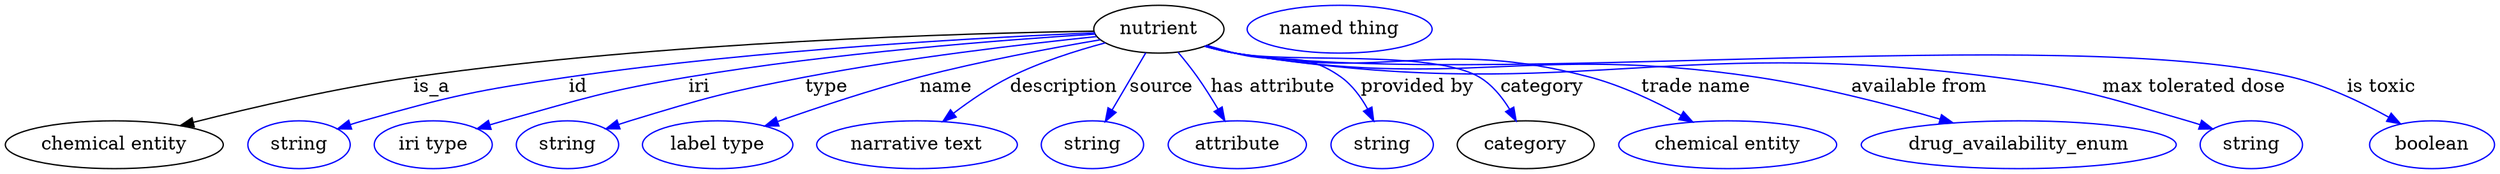 digraph {
	graph [bb="0,0,1867.7,123"];
	node [label="\N"];
	nutrient	[height=0.5,
		label=nutrient,
		pos="865.89,105",
		width=1.354];
	"chemical entity"	[height=0.5,
		pos="81.893,18",
		width=2.2748];
	nutrient -> "chemical entity"	[label=is_a,
		lp="319.89,61.5",
		pos="e,131.3,32.38 816.94,103.52 719.28,102 493.48,95.629 305.89,69 249.41,60.982 186.04,46.293 141.16,34.903"];
	id	[color=blue,
		height=0.5,
		label=string,
		pos="219.89,18",
		width=1.0652];
	nutrient -> id	[color=blue,
		label=id,
		lp="429.89,61.5",
		pos="e,248.89,29.954 817.48,102.25 735.78,98.835 565.47,89.719 422.89,69 353.19,58.871 335.68,55.131 267.89,36 264.79,35.124 261.59,34.151 \
258.39,33.129",
		style=solid];
	iri	[color=blue,
		height=0.5,
		label="iri type",
		pos="320.89,18",
		width=1.2277];
	nutrient -> iri	[color=blue,
		label=iri,
		lp="519.89,61.5",
		pos="e,354.2,29.879 818.09,101.37 749.81,97.141 620.59,87.374 511.89,69 450.14,58.561 435.24,52.747 374.89,36 371.32,35.009 367.63,33.941 \
363.93,32.84",
		style=solid];
	type	[color=blue,
		height=0.5,
		label=string,
		pos="421.89,18",
		width=1.0652];
	nutrient -> type	[color=blue,
		label=type,
		lp="615.89,61.5",
		pos="e,450.82,29.979 819.02,99.495 765.68,93.983 676.07,83.555 599.89,69 540.92,57.731 526.31,53.566 468.89,36 466.13,35.155 463.29,34.243 \
460.45,33.294",
		style=solid];
	name	[color=blue,
		height=0.5,
		label="label type",
		pos="534.89,18",
		width=1.5707];
	nutrient -> name	[color=blue,
		label=name,
		lp="705.89,61.5",
		pos="e,570.2,32.116 821.89,97.061 785.23,90.893 731.78,81.007 685.89,69 649.77,59.549 609.68,46.132 579.89,35.577",
		style=solid];
	description	[color=blue,
		height=0.5,
		label="narrative text",
		pos="684.89,18",
		width=2.0943];
	nutrient -> description	[color=blue,
		label=description,
		lp="794.39,61.5",
		pos="e,704.02,35.476 825.54,94.785 803.67,88.962 776.56,80.373 753.89,69 739.17,61.616 724.21,51.2 712,41.785",
		style=solid];
	source	[color=blue,
		height=0.5,
		label=string,
		pos="816.89,18",
		width=1.0652];
	nutrient -> source	[color=blue,
		label=source,
		lp="868.89,61.5",
		pos="e,826.39,35.469 856.21,87.207 849.19,75.021 839.56,58.318 831.59,44.491",
		style=solid];
	"has attribute"	[color=blue,
		height=0.5,
		label=attribute,
		pos="924.89,18",
		width=1.4443];
	nutrient -> "has attribute"	[color=blue,
		label="has attribute",
		lp="950.89,61.5",
		pos="e,915.05,35.991 879.7,87.579 884.36,81.818 889.49,75.229 893.89,69 899.37,61.241 904.96,52.521 909.86,44.562",
		style=solid];
	"provided by"	[color=blue,
		height=0.5,
		label=string,
		pos="1032.9,18",
		width=1.0652];
	nutrient -> "provided by"	[color=blue,
		label="provided by",
		lp="1059.4,61.5",
		pos="e,1026.5,35.857 901.98,92.848 908.9,90.82 916.1,88.784 922.89,87 957.72,77.849 972.58,89.921 1001.9,69 1010.4,62.923 1017.1,53.705 \
1022,44.832",
		style=solid];
	category	[height=0.5,
		pos="1140.9,18",
		width=1.4263];
	nutrient -> category	[color=blue,
		label=category,
		lp="1153.4,61.5",
		pos="e,1133.7,35.883 900.9,92.411 908.11,90.35 915.7,88.413 922.89,87 962.99,79.124 1070.6,89.624 1105.9,69 1115.5,63.385 1123.1,53.964 \
1128.8,44.805",
		style=solid];
	"trade name"	[color=blue,
		height=0.5,
		label="chemical entity",
		pos="1291.9,18",
		width=2.2748];
	nutrient -> "trade name"	[color=blue,
		label="trade name",
		lp="1268.9,61.5",
		pos="e,1265.9,35.115 900.56,92.326 907.87,90.245 915.58,88.322 922.89,87 1039.5,65.937 1074.4,99.433 1188.9,69 1212.8,62.653 1237.7,50.681 \
1257.1,40.042",
		style=solid];
	"available from"	[color=blue,
		height=0.5,
		label=drug_availability_enum,
		pos="1509.9,18",
		width=3.2858];
	nutrient -> "available from"	[color=blue,
		label="available from",
		lp="1436.4,61.5",
		pos="e,1460.9,34.457 900.54,92.204 907.85,90.131 915.56,88.243 922.89,87 1094.4,57.925 1141.8,94.633 1313.9,69 1360.6,62.041 1412.3,48.595 \
1450.9,37.399",
		style=solid];
	"max tolerated dose"	[color=blue,
		height=0.5,
		label=string,
		pos="1684.9,18",
		width=1.0652];
	nutrient -> "max tolerated dose"	[color=blue,
		label="max tolerated dose",
		lp="1641.9,61.5",
		pos="e,1655.9,29.887 900.22,92.208 907.62,90.107 915.45,88.206 922.89,87 1172.6,46.506 1240.9,101.22 1491.9,69 1557.4,60.583 1573.4,54.397 \
1636.9,36 1640,35.102 1643.2,34.114 1646.4,33.081",
		style=solid];
	"is toxic"	[color=blue,
		height=0.5,
		label=boolean,
		pos="1820.9,18",
		width=1.2999];
	nutrient -> "is toxic"	[color=blue,
		label="is toxic",
		lp="1782.9,61.5",
		pos="e,1797.1,33.773 900.22,92.157 907.61,90.06 915.45,88.173 922.89,87 1096.8,59.599 1543.6,109.43 1714.9,69 1740.8,62.881 1768,49.94 \
1788.3,38.757",
		style=solid];
	"named thing_category"	[color=blue,
		height=0.5,
		label="named thing",
		pos="1001.9,105",
		width=1.9318];
}
